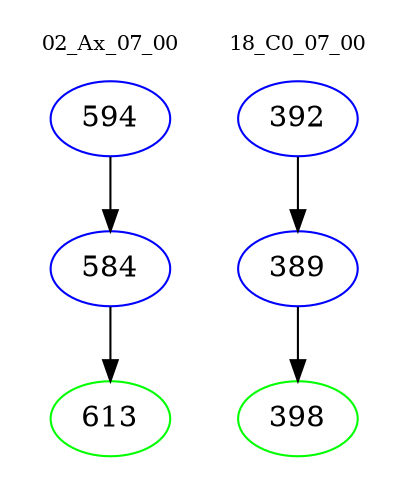 digraph{
subgraph cluster_0 {
color = white
label = "02_Ax_07_00";
fontsize=10;
T0_594 [label="594", color="blue"]
T0_594 -> T0_584 [color="black"]
T0_584 [label="584", color="blue"]
T0_584 -> T0_613 [color="black"]
T0_613 [label="613", color="green"]
}
subgraph cluster_1 {
color = white
label = "18_C0_07_00";
fontsize=10;
T1_392 [label="392", color="blue"]
T1_392 -> T1_389 [color="black"]
T1_389 [label="389", color="blue"]
T1_389 -> T1_398 [color="black"]
T1_398 [label="398", color="green"]
}
}
